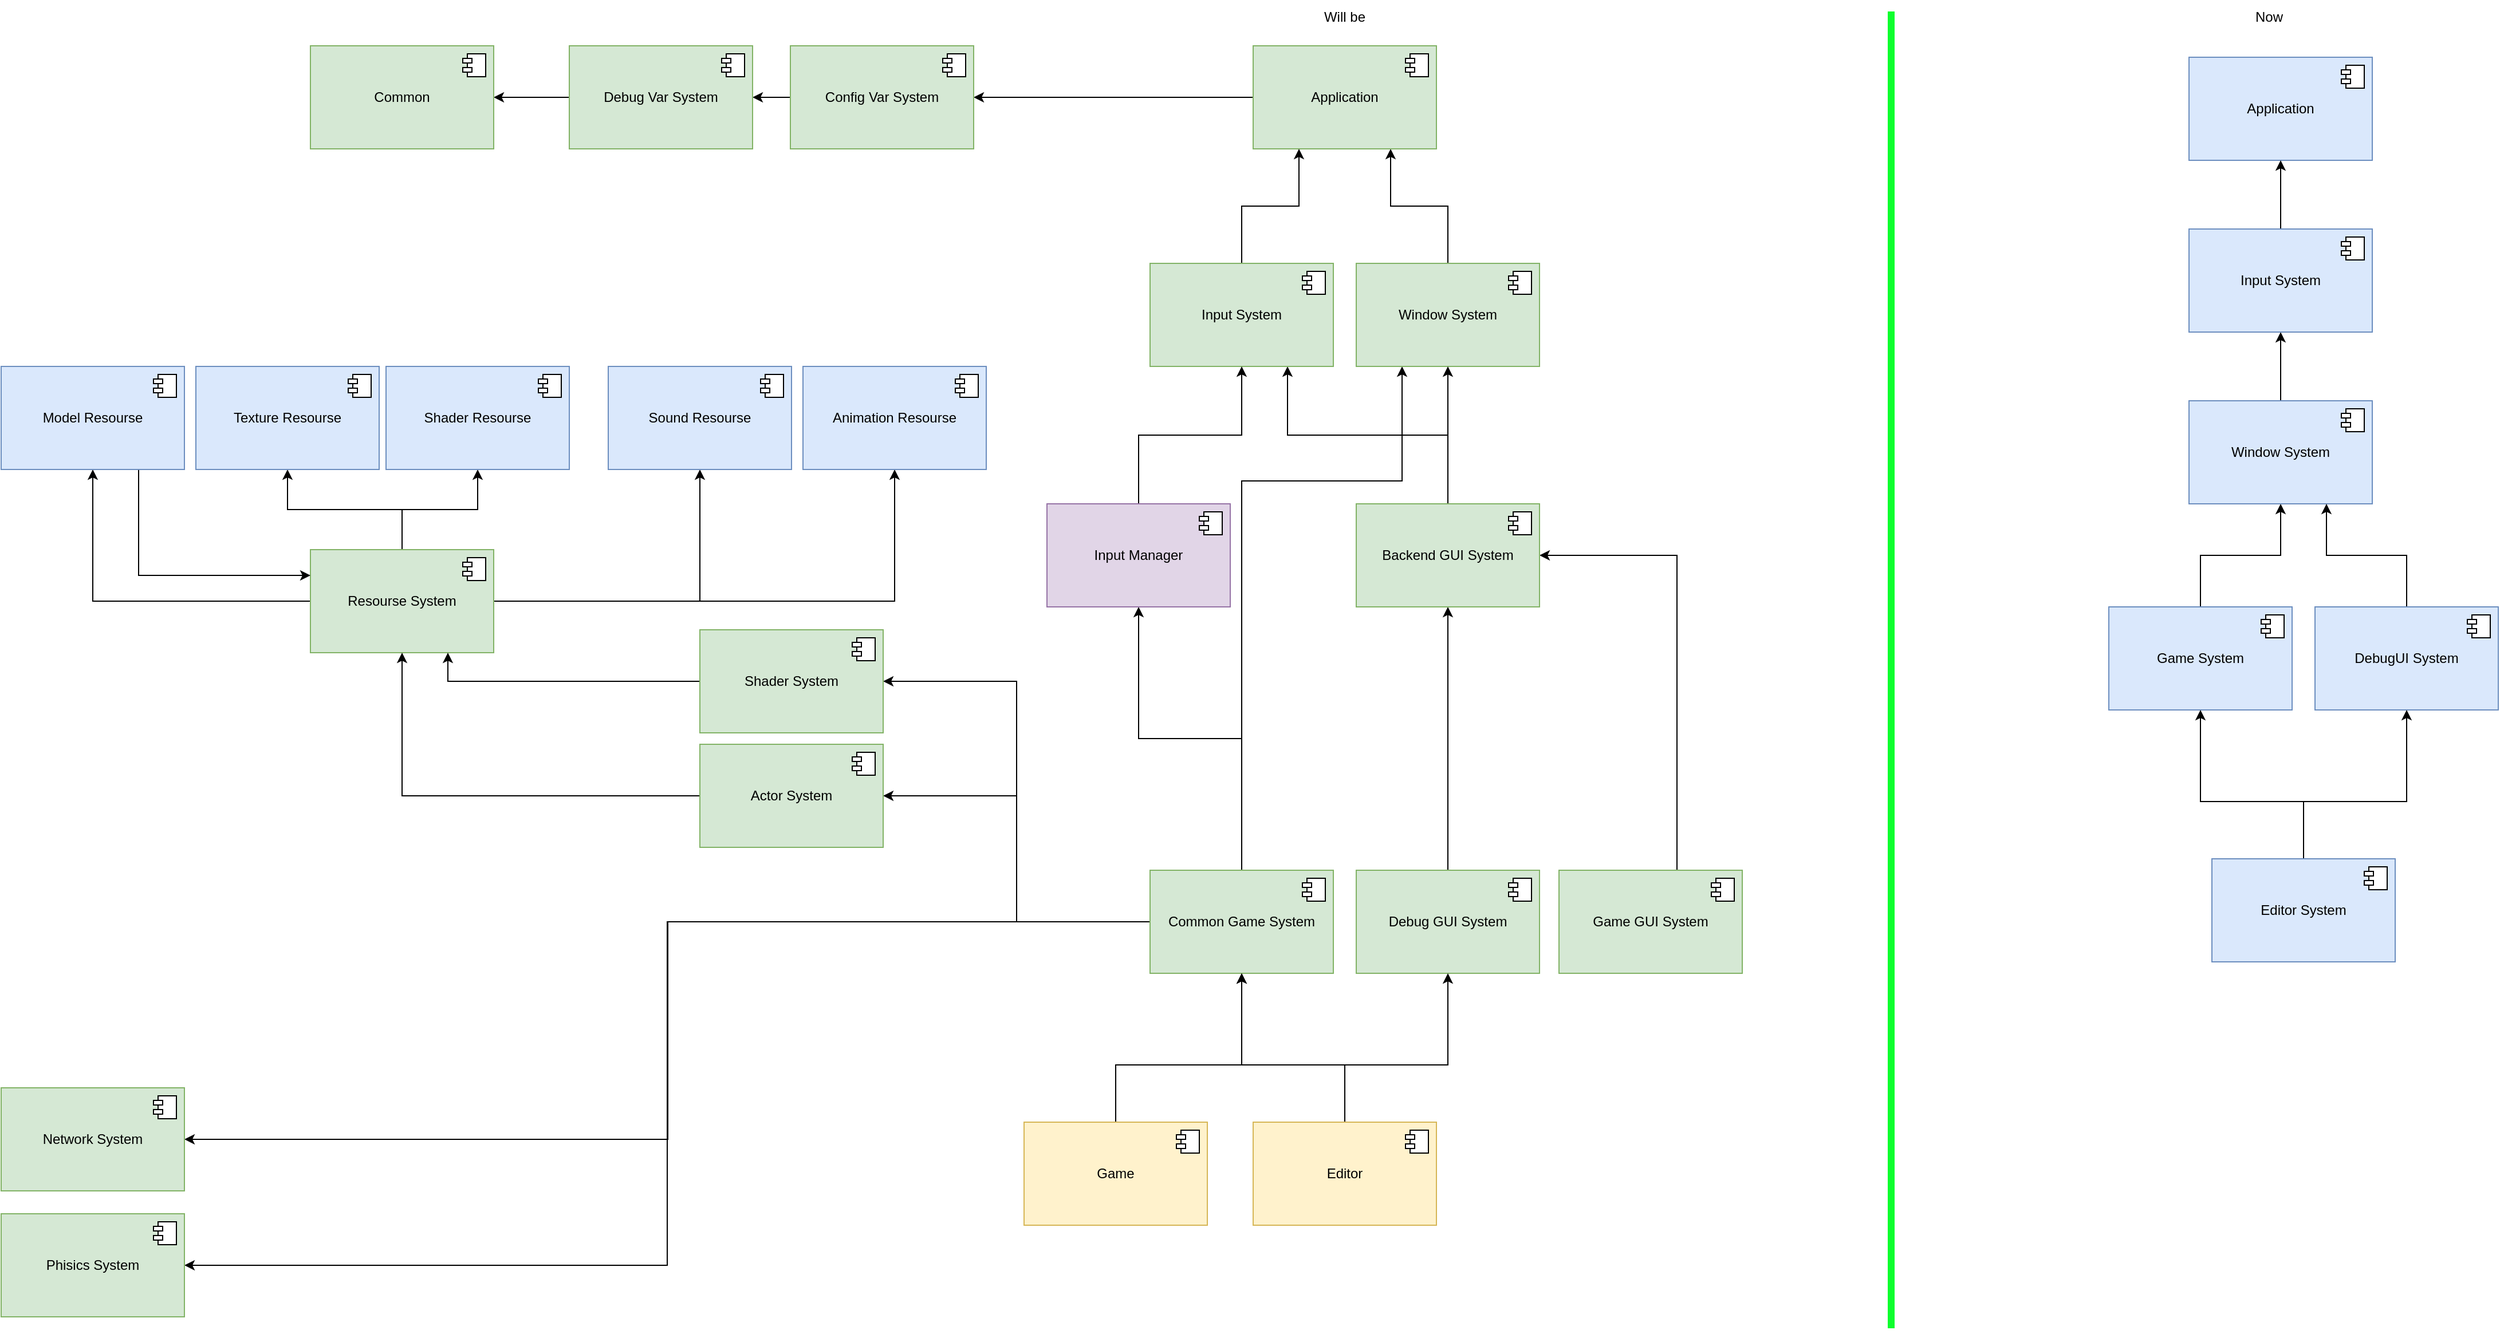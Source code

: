 <mxfile version="23.1.5" type="device" pages="2">
  <diagram id="C5RBs43oDa-KdzZeNtuy" name="Engine&#39;s Components">
    <mxGraphModel dx="3915" dy="836" grid="1" gridSize="10" guides="1" tooltips="1" connect="1" arrows="1" fold="1" page="1" pageScale="1" pageWidth="827" pageHeight="1169" math="0" shadow="0">
      <root>
        <mxCell id="WIyWlLk6GJQsqaUBKTNV-0" />
        <mxCell id="WIyWlLk6GJQsqaUBKTNV-1" parent="WIyWlLk6GJQsqaUBKTNV-0" />
        <mxCell id="n2tDQeMmZcv5Y5ZX0DNq-8" value="" style="edgeStyle=orthogonalEdgeStyle;rounded=0;orthogonalLoop=1;jettySize=auto;html=1;exitX=0.5;exitY=1;exitDx=0;exitDy=0;entryX=0.5;entryY=0;entryDx=0;entryDy=0;" parent="WIyWlLk6GJQsqaUBKTNV-1" source="n2tDQeMmZcv5Y5ZX0DNq-6" target="n2tDQeMmZcv5Y5ZX0DNq-0" edge="1">
          <mxGeometry relative="1" as="geometry">
            <mxPoint x="-200" y="560" as="targetPoint" />
          </mxGeometry>
        </mxCell>
        <mxCell id="n2tDQeMmZcv5Y5ZX0DNq-18" style="edgeStyle=orthogonalEdgeStyle;rounded=0;orthogonalLoop=1;jettySize=auto;html=1;entryX=0.5;entryY=0;entryDx=0;entryDy=0;" parent="WIyWlLk6GJQsqaUBKTNV-1" source="n2tDQeMmZcv5Y5ZX0DNq-0" target="n2tDQeMmZcv5Y5ZX0DNq-12" edge="1">
          <mxGeometry relative="1" as="geometry" />
        </mxCell>
        <object label="Window System" id="n2tDQeMmZcv5Y5ZX0DNq-0">
          <mxCell style="html=1;dropTarget=0;whiteSpace=wrap;fillColor=#dae8fc;strokeColor=#6c8ebf;direction=west;" parent="WIyWlLk6GJQsqaUBKTNV-1" vertex="1">
            <mxGeometry x="-460" y="350" width="160" height="90" as="geometry" />
          </mxCell>
        </object>
        <mxCell id="n2tDQeMmZcv5Y5ZX0DNq-1" value="" style="shape=module;jettyWidth=8;jettyHeight=4;" parent="n2tDQeMmZcv5Y5ZX0DNq-0" vertex="1">
          <mxGeometry x="1" width="20" height="20" relative="1" as="geometry">
            <mxPoint x="-27" y="7" as="offset" />
          </mxGeometry>
        </mxCell>
        <object label="Application" id="n2tDQeMmZcv5Y5ZX0DNq-3">
          <mxCell style="html=1;dropTarget=0;whiteSpace=wrap;fillColor=#dae8fc;strokeColor=#6c8ebf;direction=west;" parent="WIyWlLk6GJQsqaUBKTNV-1" vertex="1">
            <mxGeometry x="-460" y="50" width="160" height="90" as="geometry" />
          </mxCell>
        </object>
        <mxCell id="n2tDQeMmZcv5Y5ZX0DNq-4" value="" style="shape=module;jettyWidth=8;jettyHeight=4;" parent="n2tDQeMmZcv5Y5ZX0DNq-3" vertex="1">
          <mxGeometry x="1" width="20" height="20" relative="1" as="geometry">
            <mxPoint x="-27" y="7" as="offset" />
          </mxGeometry>
        </mxCell>
        <object label="Game System" id="n2tDQeMmZcv5Y5ZX0DNq-6">
          <mxCell style="html=1;dropTarget=0;whiteSpace=wrap;fillColor=#dae8fc;strokeColor=#6c8ebf;direction=west;" parent="WIyWlLk6GJQsqaUBKTNV-1" vertex="1">
            <mxGeometry x="-530" y="530" width="160" height="90" as="geometry" />
          </mxCell>
        </object>
        <mxCell id="n2tDQeMmZcv5Y5ZX0DNq-7" value="" style="shape=module;jettyWidth=8;jettyHeight=4;" parent="n2tDQeMmZcv5Y5ZX0DNq-6" vertex="1">
          <mxGeometry x="1" width="20" height="20" relative="1" as="geometry">
            <mxPoint x="-27" y="7" as="offset" />
          </mxGeometry>
        </mxCell>
        <mxCell id="n2tDQeMmZcv5Y5ZX0DNq-16" style="edgeStyle=orthogonalEdgeStyle;rounded=0;orthogonalLoop=1;jettySize=auto;html=1;entryX=0.25;entryY=0;entryDx=0;entryDy=0;exitX=0.5;exitY=1;exitDx=0;exitDy=0;" parent="WIyWlLk6GJQsqaUBKTNV-1" source="n2tDQeMmZcv5Y5ZX0DNq-9" target="n2tDQeMmZcv5Y5ZX0DNq-0" edge="1">
          <mxGeometry relative="1" as="geometry" />
        </mxCell>
        <object label="DebugUI System" id="n2tDQeMmZcv5Y5ZX0DNq-9">
          <mxCell style="html=1;dropTarget=0;whiteSpace=wrap;fillColor=#dae8fc;strokeColor=#6c8ebf;direction=west;" parent="WIyWlLk6GJQsqaUBKTNV-1" vertex="1">
            <mxGeometry x="-350" y="530" width="160" height="90" as="geometry" />
          </mxCell>
        </object>
        <mxCell id="n2tDQeMmZcv5Y5ZX0DNq-10" value="" style="shape=module;jettyWidth=8;jettyHeight=4;" parent="n2tDQeMmZcv5Y5ZX0DNq-9" vertex="1">
          <mxGeometry x="1" width="20" height="20" relative="1" as="geometry">
            <mxPoint x="-27" y="7" as="offset" />
          </mxGeometry>
        </mxCell>
        <mxCell id="n2tDQeMmZcv5Y5ZX0DNq-17" style="edgeStyle=orthogonalEdgeStyle;rounded=0;orthogonalLoop=1;jettySize=auto;html=1;entryX=0.5;entryY=0;entryDx=0;entryDy=0;" parent="WIyWlLk6GJQsqaUBKTNV-1" source="n2tDQeMmZcv5Y5ZX0DNq-12" target="n2tDQeMmZcv5Y5ZX0DNq-3" edge="1">
          <mxGeometry relative="1" as="geometry" />
        </mxCell>
        <object label="Input System" id="n2tDQeMmZcv5Y5ZX0DNq-12">
          <mxCell style="html=1;dropTarget=0;whiteSpace=wrap;fillColor=#dae8fc;strokeColor=#6c8ebf;direction=west;" parent="WIyWlLk6GJQsqaUBKTNV-1" vertex="1">
            <mxGeometry x="-460" y="200" width="160" height="90" as="geometry" />
          </mxCell>
        </object>
        <mxCell id="n2tDQeMmZcv5Y5ZX0DNq-13" value="" style="shape=module;jettyWidth=8;jettyHeight=4;" parent="n2tDQeMmZcv5Y5ZX0DNq-12" vertex="1">
          <mxGeometry x="1" width="20" height="20" relative="1" as="geometry">
            <mxPoint x="-27" y="7" as="offset" />
          </mxGeometry>
        </mxCell>
        <mxCell id="n2tDQeMmZcv5Y5ZX0DNq-23" style="edgeStyle=orthogonalEdgeStyle;rounded=0;orthogonalLoop=1;jettySize=auto;html=1;entryX=0.5;entryY=0;entryDx=0;entryDy=0;exitX=0.5;exitY=1;exitDx=0;exitDy=0;" parent="WIyWlLk6GJQsqaUBKTNV-1" source="n2tDQeMmZcv5Y5ZX0DNq-19" target="n2tDQeMmZcv5Y5ZX0DNq-9" edge="1">
          <mxGeometry relative="1" as="geometry">
            <Array as="points">
              <mxPoint x="-360" y="700" />
              <mxPoint x="-270" y="700" />
            </Array>
          </mxGeometry>
        </mxCell>
        <mxCell id="n2tDQeMmZcv5Y5ZX0DNq-25" style="edgeStyle=orthogonalEdgeStyle;rounded=0;orthogonalLoop=1;jettySize=auto;html=1;entryX=0.5;entryY=0;entryDx=0;entryDy=0;" parent="WIyWlLk6GJQsqaUBKTNV-1" source="n2tDQeMmZcv5Y5ZX0DNq-19" target="n2tDQeMmZcv5Y5ZX0DNq-6" edge="1">
          <mxGeometry relative="1" as="geometry">
            <Array as="points">
              <mxPoint x="-360" y="700" />
              <mxPoint x="-450" y="700" />
            </Array>
          </mxGeometry>
        </mxCell>
        <object label="Editor System" id="n2tDQeMmZcv5Y5ZX0DNq-19">
          <mxCell style="html=1;dropTarget=0;whiteSpace=wrap;fillColor=#dae8fc;strokeColor=#6c8ebf;direction=west;" parent="WIyWlLk6GJQsqaUBKTNV-1" vertex="1">
            <mxGeometry x="-440" y="750" width="160" height="90" as="geometry" />
          </mxCell>
        </object>
        <mxCell id="n2tDQeMmZcv5Y5ZX0DNq-20" value="" style="shape=module;jettyWidth=8;jettyHeight=4;" parent="n2tDQeMmZcv5Y5ZX0DNq-19" vertex="1">
          <mxGeometry x="1" width="20" height="20" relative="1" as="geometry">
            <mxPoint x="-27" y="7" as="offset" />
          </mxGeometry>
        </mxCell>
        <mxCell id="n2tDQeMmZcv5Y5ZX0DNq-26" value="" style="edgeStyle=orthogonalEdgeStyle;rounded=0;orthogonalLoop=1;jettySize=auto;html=1;exitX=0.5;exitY=1;exitDx=0;exitDy=0;entryX=0.75;entryY=0;entryDx=0;entryDy=0;" parent="WIyWlLk6GJQsqaUBKTNV-1" source="n2tDQeMmZcv5Y5ZX0DNq-32" target="n2tDQeMmZcv5Y5ZX0DNq-28" edge="1">
          <mxGeometry relative="1" as="geometry">
            <mxPoint x="-1017" y="550" as="targetPoint" />
            <Array as="points">
              <mxPoint x="-1287" y="420" />
              <mxPoint x="-1147" y="420" />
            </Array>
          </mxGeometry>
        </mxCell>
        <mxCell id="n2tDQeMmZcv5Y5ZX0DNq-27" style="edgeStyle=orthogonalEdgeStyle;rounded=0;orthogonalLoop=1;jettySize=auto;html=1;entryX=0.25;entryY=0;entryDx=0;entryDy=0;" parent="WIyWlLk6GJQsqaUBKTNV-1" source="n2tDQeMmZcv5Y5ZX0DNq-28" target="n2tDQeMmZcv5Y5ZX0DNq-30" edge="1">
          <mxGeometry relative="1" as="geometry" />
        </mxCell>
        <object label="Window System" id="n2tDQeMmZcv5Y5ZX0DNq-28">
          <mxCell style="html=1;dropTarget=0;whiteSpace=wrap;fillColor=#d5e8d4;strokeColor=#82b366;direction=west;" parent="WIyWlLk6GJQsqaUBKTNV-1" vertex="1">
            <mxGeometry x="-1187" y="230" width="160" height="90" as="geometry" />
          </mxCell>
        </object>
        <mxCell id="n2tDQeMmZcv5Y5ZX0DNq-29" value="" style="shape=module;jettyWidth=8;jettyHeight=4;" parent="n2tDQeMmZcv5Y5ZX0DNq-28" vertex="1">
          <mxGeometry x="1" width="20" height="20" relative="1" as="geometry">
            <mxPoint x="-27" y="7" as="offset" />
          </mxGeometry>
        </mxCell>
        <mxCell id="n2tDQeMmZcv5Y5ZX0DNq-61" value="" style="edgeStyle=orthogonalEdgeStyle;rounded=0;orthogonalLoop=1;jettySize=auto;html=1;" parent="WIyWlLk6GJQsqaUBKTNV-1" source="n2tDQeMmZcv5Y5ZX0DNq-30" target="n2tDQeMmZcv5Y5ZX0DNq-59" edge="1">
          <mxGeometry relative="1" as="geometry" />
        </mxCell>
        <object label="Application" id="n2tDQeMmZcv5Y5ZX0DNq-30">
          <mxCell style="html=1;dropTarget=0;whiteSpace=wrap;fillColor=#d5e8d4;strokeColor=#82b366;direction=west;" parent="WIyWlLk6GJQsqaUBKTNV-1" vertex="1">
            <mxGeometry x="-1277" y="40" width="160" height="90" as="geometry" />
          </mxCell>
        </object>
        <mxCell id="n2tDQeMmZcv5Y5ZX0DNq-31" value="" style="shape=module;jettyWidth=8;jettyHeight=4;" parent="n2tDQeMmZcv5Y5ZX0DNq-30" vertex="1">
          <mxGeometry x="1" width="20" height="20" relative="1" as="geometry">
            <mxPoint x="-27" y="7" as="offset" />
          </mxGeometry>
        </mxCell>
        <mxCell id="n2tDQeMmZcv5Y5ZX0DNq-79" value="" style="edgeStyle=orthogonalEdgeStyle;rounded=0;orthogonalLoop=1;jettySize=auto;html=1;" parent="WIyWlLk6GJQsqaUBKTNV-1" source="n2tDQeMmZcv5Y5ZX0DNq-32" target="n2tDQeMmZcv5Y5ZX0DNq-77" edge="1">
          <mxGeometry relative="1" as="geometry" />
        </mxCell>
        <mxCell id="qY9GL0H-FPoxw-3-Z1kG-6" style="edgeStyle=orthogonalEdgeStyle;rounded=0;orthogonalLoop=1;jettySize=auto;html=1;entryX=0;entryY=0.5;entryDx=0;entryDy=0;" parent="WIyWlLk6GJQsqaUBKTNV-1" source="n2tDQeMmZcv5Y5ZX0DNq-32" target="qY9GL0H-FPoxw-3-Z1kG-3" edge="1">
          <mxGeometry relative="1" as="geometry" />
        </mxCell>
        <mxCell id="qY9GL0H-FPoxw-3-Z1kG-7" style="edgeStyle=orthogonalEdgeStyle;rounded=0;orthogonalLoop=1;jettySize=auto;html=1;entryX=0;entryY=0.5;entryDx=0;entryDy=0;" parent="WIyWlLk6GJQsqaUBKTNV-1" source="n2tDQeMmZcv5Y5ZX0DNq-32" target="qY9GL0H-FPoxw-3-Z1kG-0" edge="1">
          <mxGeometry relative="1" as="geometry">
            <Array as="points">
              <mxPoint x="-1788" y="805" />
              <mxPoint x="-1788" y="995" />
            </Array>
          </mxGeometry>
        </mxCell>
        <mxCell id="NBl-2C0k5fe7iJ5aYQFb-8" value="" style="edgeStyle=orthogonalEdgeStyle;rounded=0;orthogonalLoop=1;jettySize=auto;html=1;entryX=0;entryY=0.5;entryDx=0;entryDy=0;" parent="WIyWlLk6GJQsqaUBKTNV-1" source="n2tDQeMmZcv5Y5ZX0DNq-32" target="NBl-2C0k5fe7iJ5aYQFb-6" edge="1">
          <mxGeometry relative="1" as="geometry" />
        </mxCell>
        <mxCell id="s84-bYucqCqbzTvT57px-3" style="edgeStyle=orthogonalEdgeStyle;rounded=0;orthogonalLoop=1;jettySize=auto;html=1;entryX=0;entryY=0.5;entryDx=0;entryDy=0;" parent="WIyWlLk6GJQsqaUBKTNV-1" source="n2tDQeMmZcv5Y5ZX0DNq-32" target="s84-bYucqCqbzTvT57px-0" edge="1">
          <mxGeometry relative="1" as="geometry" />
        </mxCell>
        <object label="Common Game System" id="n2tDQeMmZcv5Y5ZX0DNq-32">
          <mxCell style="html=1;dropTarget=0;whiteSpace=wrap;fillColor=#d5e8d4;strokeColor=#82b366;direction=west;" parent="WIyWlLk6GJQsqaUBKTNV-1" vertex="1">
            <mxGeometry x="-1367" y="760" width="160" height="90" as="geometry" />
          </mxCell>
        </object>
        <mxCell id="n2tDQeMmZcv5Y5ZX0DNq-33" value="" style="shape=module;jettyWidth=8;jettyHeight=4;" parent="n2tDQeMmZcv5Y5ZX0DNq-32" vertex="1">
          <mxGeometry x="1" width="20" height="20" relative="1" as="geometry">
            <mxPoint x="-27" y="7" as="offset" />
          </mxGeometry>
        </mxCell>
        <mxCell id="n2tDQeMmZcv5Y5ZX0DNq-34" style="edgeStyle=orthogonalEdgeStyle;rounded=0;orthogonalLoop=1;jettySize=auto;html=1;entryX=0.5;entryY=0;entryDx=0;entryDy=0;exitX=0.5;exitY=1;exitDx=0;exitDy=0;" parent="WIyWlLk6GJQsqaUBKTNV-1" source="n2tDQeMmZcv5Y5ZX0DNq-74" target="n2tDQeMmZcv5Y5ZX0DNq-28" edge="1">
          <mxGeometry relative="1" as="geometry" />
        </mxCell>
        <mxCell id="n2tDQeMmZcv5Y5ZX0DNq-66" style="edgeStyle=orthogonalEdgeStyle;rounded=0;orthogonalLoop=1;jettySize=auto;html=1;entryX=0.25;entryY=0;entryDx=0;entryDy=0;exitX=0.5;exitY=1;exitDx=0;exitDy=0;" parent="WIyWlLk6GJQsqaUBKTNV-1" source="n2tDQeMmZcv5Y5ZX0DNq-74" target="n2tDQeMmZcv5Y5ZX0DNq-38" edge="1">
          <mxGeometry relative="1" as="geometry" />
        </mxCell>
        <mxCell id="n2tDQeMmZcv5Y5ZX0DNq-76" value="" style="edgeStyle=orthogonalEdgeStyle;rounded=0;orthogonalLoop=1;jettySize=auto;html=1;" parent="WIyWlLk6GJQsqaUBKTNV-1" source="n2tDQeMmZcv5Y5ZX0DNq-35" target="n2tDQeMmZcv5Y5ZX0DNq-74" edge="1">
          <mxGeometry relative="1" as="geometry" />
        </mxCell>
        <object label="Debug GUI System" id="n2tDQeMmZcv5Y5ZX0DNq-35">
          <mxCell style="html=1;dropTarget=0;whiteSpace=wrap;fillColor=#d5e8d4;strokeColor=#82b366;direction=west;" parent="WIyWlLk6GJQsqaUBKTNV-1" vertex="1">
            <mxGeometry x="-1187" y="760" width="160" height="90" as="geometry" />
          </mxCell>
        </object>
        <mxCell id="n2tDQeMmZcv5Y5ZX0DNq-36" value="" style="shape=module;jettyWidth=8;jettyHeight=4;" parent="n2tDQeMmZcv5Y5ZX0DNq-35" vertex="1">
          <mxGeometry x="1" width="20" height="20" relative="1" as="geometry">
            <mxPoint x="-27" y="7" as="offset" />
          </mxGeometry>
        </mxCell>
        <mxCell id="n2tDQeMmZcv5Y5ZX0DNq-37" style="edgeStyle=orthogonalEdgeStyle;rounded=0;orthogonalLoop=1;jettySize=auto;html=1;entryX=0.75;entryY=0;entryDx=0;entryDy=0;exitX=0.5;exitY=1;exitDx=0;exitDy=0;" parent="WIyWlLk6GJQsqaUBKTNV-1" source="n2tDQeMmZcv5Y5ZX0DNq-38" target="n2tDQeMmZcv5Y5ZX0DNq-30" edge="1">
          <mxGeometry relative="1" as="geometry" />
        </mxCell>
        <object label="Input System" id="n2tDQeMmZcv5Y5ZX0DNq-38">
          <mxCell style="html=1;dropTarget=0;whiteSpace=wrap;fillColor=#d5e8d4;strokeColor=#82b366;direction=west;" parent="WIyWlLk6GJQsqaUBKTNV-1" vertex="1">
            <mxGeometry x="-1367" y="230" width="160" height="90" as="geometry" />
          </mxCell>
        </object>
        <mxCell id="n2tDQeMmZcv5Y5ZX0DNq-39" value="" style="shape=module;jettyWidth=8;jettyHeight=4;" parent="n2tDQeMmZcv5Y5ZX0DNq-38" vertex="1">
          <mxGeometry x="1" width="20" height="20" relative="1" as="geometry">
            <mxPoint x="-27" y="7" as="offset" />
          </mxGeometry>
        </mxCell>
        <mxCell id="n2tDQeMmZcv5Y5ZX0DNq-40" style="edgeStyle=orthogonalEdgeStyle;rounded=0;orthogonalLoop=1;jettySize=auto;html=1;entryX=0.5;entryY=0;entryDx=0;entryDy=0;exitX=0.5;exitY=1;exitDx=0;exitDy=0;" parent="WIyWlLk6GJQsqaUBKTNV-1" source="n2tDQeMmZcv5Y5ZX0DNq-42" target="n2tDQeMmZcv5Y5ZX0DNq-35" edge="1">
          <mxGeometry relative="1" as="geometry">
            <Array as="points">
              <mxPoint x="-1197" y="930" />
              <mxPoint x="-1107" y="930" />
            </Array>
          </mxGeometry>
        </mxCell>
        <mxCell id="n2tDQeMmZcv5Y5ZX0DNq-41" style="edgeStyle=orthogonalEdgeStyle;rounded=0;orthogonalLoop=1;jettySize=auto;html=1;entryX=0.5;entryY=0;entryDx=0;entryDy=0;" parent="WIyWlLk6GJQsqaUBKTNV-1" source="n2tDQeMmZcv5Y5ZX0DNq-42" target="n2tDQeMmZcv5Y5ZX0DNq-32" edge="1">
          <mxGeometry relative="1" as="geometry">
            <Array as="points">
              <mxPoint x="-1197" y="930" />
              <mxPoint x="-1287" y="930" />
            </Array>
          </mxGeometry>
        </mxCell>
        <object label="Editor" id="n2tDQeMmZcv5Y5ZX0DNq-42">
          <mxCell style="html=1;dropTarget=0;whiteSpace=wrap;fillColor=#fff2cc;strokeColor=#d6b656;direction=west;" parent="WIyWlLk6GJQsqaUBKTNV-1" vertex="1">
            <mxGeometry x="-1277" y="980" width="160" height="90" as="geometry" />
          </mxCell>
        </object>
        <mxCell id="n2tDQeMmZcv5Y5ZX0DNq-43" value="" style="shape=module;jettyWidth=8;jettyHeight=4;" parent="n2tDQeMmZcv5Y5ZX0DNq-42" vertex="1">
          <mxGeometry x="1" width="20" height="20" relative="1" as="geometry">
            <mxPoint x="-27" y="7" as="offset" />
          </mxGeometry>
        </mxCell>
        <mxCell id="n2tDQeMmZcv5Y5ZX0DNq-44" value="Now" style="text;html=1;strokeColor=none;fillColor=none;align=center;verticalAlign=middle;whiteSpace=wrap;rounded=0;" parent="WIyWlLk6GJQsqaUBKTNV-1" vertex="1">
          <mxGeometry x="-420" width="60" height="30" as="geometry" />
        </mxCell>
        <mxCell id="n2tDQeMmZcv5Y5ZX0DNq-45" value="Will be" style="text;html=1;strokeColor=none;fillColor=none;align=center;verticalAlign=middle;whiteSpace=wrap;rounded=0;" parent="WIyWlLk6GJQsqaUBKTNV-1" vertex="1">
          <mxGeometry x="-1227" width="60" height="30" as="geometry" />
        </mxCell>
        <mxCell id="n2tDQeMmZcv5Y5ZX0DNq-51" value="" style="edgeStyle=orthogonalEdgeStyle;rounded=0;orthogonalLoop=1;jettySize=auto;html=1;" parent="WIyWlLk6GJQsqaUBKTNV-1" source="n2tDQeMmZcv5Y5ZX0DNq-46" target="n2tDQeMmZcv5Y5ZX0DNq-49" edge="1">
          <mxGeometry relative="1" as="geometry" />
        </mxCell>
        <mxCell id="n2tDQeMmZcv5Y5ZX0DNq-54" value="" style="edgeStyle=orthogonalEdgeStyle;rounded=0;orthogonalLoop=1;jettySize=auto;html=1;" parent="WIyWlLk6GJQsqaUBKTNV-1" source="n2tDQeMmZcv5Y5ZX0DNq-46" target="n2tDQeMmZcv5Y5ZX0DNq-52" edge="1">
          <mxGeometry relative="1" as="geometry" />
        </mxCell>
        <mxCell id="n2tDQeMmZcv5Y5ZX0DNq-58" value="" style="edgeStyle=orthogonalEdgeStyle;rounded=0;orthogonalLoop=1;jettySize=auto;html=1;" parent="WIyWlLk6GJQsqaUBKTNV-1" source="n2tDQeMmZcv5Y5ZX0DNq-46" target="n2tDQeMmZcv5Y5ZX0DNq-56" edge="1">
          <mxGeometry relative="1" as="geometry" />
        </mxCell>
        <mxCell id="NBl-2C0k5fe7iJ5aYQFb-0" style="edgeStyle=orthogonalEdgeStyle;rounded=0;orthogonalLoop=1;jettySize=auto;html=1;" parent="WIyWlLk6GJQsqaUBKTNV-1" source="n2tDQeMmZcv5Y5ZX0DNq-46" target="NBl-2C0k5fe7iJ5aYQFb-1" edge="1">
          <mxGeometry relative="1" as="geometry">
            <mxPoint x="-1770" y="610" as="targetPoint" />
          </mxGeometry>
        </mxCell>
        <mxCell id="NBl-2C0k5fe7iJ5aYQFb-5" value="" style="edgeStyle=orthogonalEdgeStyle;rounded=0;orthogonalLoop=1;jettySize=auto;html=1;" parent="WIyWlLk6GJQsqaUBKTNV-1" source="n2tDQeMmZcv5Y5ZX0DNq-46" target="NBl-2C0k5fe7iJ5aYQFb-3" edge="1">
          <mxGeometry relative="1" as="geometry">
            <mxPoint x="-1671" y="565" as="sourcePoint" />
          </mxGeometry>
        </mxCell>
        <object label="Resourse System" id="n2tDQeMmZcv5Y5ZX0DNq-46">
          <mxCell style="html=1;dropTarget=0;whiteSpace=wrap;fillColor=#d5e8d4;strokeColor=#82b366;direction=west;" parent="WIyWlLk6GJQsqaUBKTNV-1" vertex="1">
            <mxGeometry x="-2100" y="480" width="160" height="90" as="geometry" />
          </mxCell>
        </object>
        <mxCell id="n2tDQeMmZcv5Y5ZX0DNq-47" value="" style="shape=module;jettyWidth=8;jettyHeight=4;" parent="n2tDQeMmZcv5Y5ZX0DNq-46" vertex="1">
          <mxGeometry x="1" width="20" height="20" relative="1" as="geometry">
            <mxPoint x="-27" y="7" as="offset" />
          </mxGeometry>
        </mxCell>
        <object label="Shader Resourse" id="n2tDQeMmZcv5Y5ZX0DNq-49">
          <mxCell style="html=1;dropTarget=0;whiteSpace=wrap;fillColor=#dae8fc;strokeColor=#6c8ebf;direction=west;" parent="WIyWlLk6GJQsqaUBKTNV-1" vertex="1">
            <mxGeometry x="-2034" y="320" width="160" height="90" as="geometry" />
          </mxCell>
        </object>
        <mxCell id="n2tDQeMmZcv5Y5ZX0DNq-50" value="" style="shape=module;jettyWidth=8;jettyHeight=4;" parent="n2tDQeMmZcv5Y5ZX0DNq-49" vertex="1">
          <mxGeometry x="1" width="20" height="20" relative="1" as="geometry">
            <mxPoint x="-27" y="7" as="offset" />
          </mxGeometry>
        </mxCell>
        <object label="Sound Resourse" id="n2tDQeMmZcv5Y5ZX0DNq-52">
          <mxCell style="html=1;dropTarget=0;whiteSpace=wrap;fillColor=#dae8fc;strokeColor=#6c8ebf;direction=west;" parent="WIyWlLk6GJQsqaUBKTNV-1" vertex="1">
            <mxGeometry x="-1840" y="320" width="160" height="90" as="geometry" />
          </mxCell>
        </object>
        <mxCell id="n2tDQeMmZcv5Y5ZX0DNq-53" value="" style="shape=module;jettyWidth=8;jettyHeight=4;" parent="n2tDQeMmZcv5Y5ZX0DNq-52" vertex="1">
          <mxGeometry x="1" width="20" height="20" relative="1" as="geometry">
            <mxPoint x="-27" y="7" as="offset" />
          </mxGeometry>
        </mxCell>
        <object label="Animation Resourse" id="n2tDQeMmZcv5Y5ZX0DNq-56">
          <mxCell style="html=1;dropTarget=0;whiteSpace=wrap;fillColor=#dae8fc;strokeColor=#6c8ebf;direction=west;" parent="WIyWlLk6GJQsqaUBKTNV-1" vertex="1">
            <mxGeometry x="-1670" y="320" width="160" height="90" as="geometry" />
          </mxCell>
        </object>
        <mxCell id="n2tDQeMmZcv5Y5ZX0DNq-57" value="" style="shape=module;jettyWidth=8;jettyHeight=4;" parent="n2tDQeMmZcv5Y5ZX0DNq-56" vertex="1">
          <mxGeometry x="1" width="20" height="20" relative="1" as="geometry">
            <mxPoint x="-27" y="7" as="offset" />
          </mxGeometry>
        </mxCell>
        <mxCell id="n2tDQeMmZcv5Y5ZX0DNq-64" value="" style="edgeStyle=orthogonalEdgeStyle;rounded=0;orthogonalLoop=1;jettySize=auto;html=1;" parent="WIyWlLk6GJQsqaUBKTNV-1" source="n2tDQeMmZcv5Y5ZX0DNq-59" target="n2tDQeMmZcv5Y5ZX0DNq-62" edge="1">
          <mxGeometry relative="1" as="geometry" />
        </mxCell>
        <mxCell id="n2tDQeMmZcv5Y5ZX0DNq-88" style="edgeStyle=orthogonalEdgeStyle;rounded=0;orthogonalLoop=1;jettySize=auto;html=1;entryX=0;entryY=0.5;entryDx=0;entryDy=0;exitX=1;exitY=0.5;exitDx=0;exitDy=0;" parent="WIyWlLk6GJQsqaUBKTNV-1" source="n2tDQeMmZcv5Y5ZX0DNq-62" target="n2tDQeMmZcv5Y5ZX0DNq-85" edge="1">
          <mxGeometry relative="1" as="geometry" />
        </mxCell>
        <object label="Config Var System" id="n2tDQeMmZcv5Y5ZX0DNq-59">
          <mxCell style="html=1;dropTarget=0;whiteSpace=wrap;fillColor=#d5e8d4;strokeColor=#82b366;direction=west;" parent="WIyWlLk6GJQsqaUBKTNV-1" vertex="1">
            <mxGeometry x="-1681" y="40" width="160" height="90" as="geometry" />
          </mxCell>
        </object>
        <mxCell id="n2tDQeMmZcv5Y5ZX0DNq-60" value="" style="shape=module;jettyWidth=8;jettyHeight=4;" parent="n2tDQeMmZcv5Y5ZX0DNq-59" vertex="1">
          <mxGeometry x="1" width="20" height="20" relative="1" as="geometry">
            <mxPoint x="-27" y="7" as="offset" />
          </mxGeometry>
        </mxCell>
        <object label="Debug Var System" id="n2tDQeMmZcv5Y5ZX0DNq-62">
          <mxCell style="html=1;dropTarget=0;whiteSpace=wrap;fillColor=#d5e8d4;strokeColor=#82b366;direction=west;" parent="WIyWlLk6GJQsqaUBKTNV-1" vertex="1">
            <mxGeometry x="-1874" y="40" width="160" height="90" as="geometry" />
          </mxCell>
        </object>
        <mxCell id="n2tDQeMmZcv5Y5ZX0DNq-63" value="" style="shape=module;jettyWidth=8;jettyHeight=4;" parent="n2tDQeMmZcv5Y5ZX0DNq-62" vertex="1">
          <mxGeometry x="1" width="20" height="20" relative="1" as="geometry">
            <mxPoint x="-27" y="7" as="offset" />
          </mxGeometry>
        </mxCell>
        <mxCell id="n2tDQeMmZcv5Y5ZX0DNq-70" style="edgeStyle=orthogonalEdgeStyle;rounded=0;orthogonalLoop=1;jettySize=auto;html=1;exitX=0.5;exitY=1;exitDx=0;exitDy=0;entryX=0;entryY=0.5;entryDx=0;entryDy=0;" parent="WIyWlLk6GJQsqaUBKTNV-1" source="n2tDQeMmZcv5Y5ZX0DNq-67" target="n2tDQeMmZcv5Y5ZX0DNq-74" edge="1">
          <mxGeometry relative="1" as="geometry">
            <mxPoint x="-990" y="480" as="targetPoint" />
            <Array as="points">
              <mxPoint x="-907" y="485" />
            </Array>
          </mxGeometry>
        </mxCell>
        <object label="Game GUI System" id="n2tDQeMmZcv5Y5ZX0DNq-67">
          <mxCell style="html=1;dropTarget=0;whiteSpace=wrap;fillColor=#d5e8d4;strokeColor=#82b366;direction=west;" parent="WIyWlLk6GJQsqaUBKTNV-1" vertex="1">
            <mxGeometry x="-1010" y="760" width="160" height="90" as="geometry" />
          </mxCell>
        </object>
        <mxCell id="n2tDQeMmZcv5Y5ZX0DNq-68" value="" style="shape=module;jettyWidth=8;jettyHeight=4;" parent="n2tDQeMmZcv5Y5ZX0DNq-67" vertex="1">
          <mxGeometry x="1" width="20" height="20" relative="1" as="geometry">
            <mxPoint x="-27" y="7" as="offset" />
          </mxGeometry>
        </mxCell>
        <object label="Backend GUI System" id="n2tDQeMmZcv5Y5ZX0DNq-74">
          <mxCell style="html=1;dropTarget=0;whiteSpace=wrap;fillColor=#d5e8d4;strokeColor=#82b366;direction=west;" parent="WIyWlLk6GJQsqaUBKTNV-1" vertex="1">
            <mxGeometry x="-1187" y="440" width="160" height="90" as="geometry" />
          </mxCell>
        </object>
        <mxCell id="n2tDQeMmZcv5Y5ZX0DNq-75" value="" style="shape=module;jettyWidth=8;jettyHeight=4;" parent="n2tDQeMmZcv5Y5ZX0DNq-74" vertex="1">
          <mxGeometry x="1" width="20" height="20" relative="1" as="geometry">
            <mxPoint x="-27" y="7" as="offset" />
          </mxGeometry>
        </mxCell>
        <mxCell id="n2tDQeMmZcv5Y5ZX0DNq-80" style="edgeStyle=orthogonalEdgeStyle;rounded=0;orthogonalLoop=1;jettySize=auto;html=1;entryX=0.5;entryY=0;entryDx=0;entryDy=0;" parent="WIyWlLk6GJQsqaUBKTNV-1" source="n2tDQeMmZcv5Y5ZX0DNq-77" target="n2tDQeMmZcv5Y5ZX0DNq-38" edge="1">
          <mxGeometry relative="1" as="geometry" />
        </mxCell>
        <object label="Input Manager" id="n2tDQeMmZcv5Y5ZX0DNq-77">
          <mxCell style="html=1;dropTarget=0;whiteSpace=wrap;fillColor=#e1d5e7;strokeColor=#9673a6;direction=west;" parent="WIyWlLk6GJQsqaUBKTNV-1" vertex="1">
            <mxGeometry x="-1457" y="440" width="160" height="90" as="geometry" />
          </mxCell>
        </object>
        <mxCell id="n2tDQeMmZcv5Y5ZX0DNq-78" value="" style="shape=module;jettyWidth=8;jettyHeight=4;" parent="n2tDQeMmZcv5Y5ZX0DNq-77" vertex="1">
          <mxGeometry x="1" width="20" height="20" relative="1" as="geometry">
            <mxPoint x="-27" y="7" as="offset" />
          </mxGeometry>
        </mxCell>
        <mxCell id="n2tDQeMmZcv5Y5ZX0DNq-84" style="edgeStyle=orthogonalEdgeStyle;rounded=0;orthogonalLoop=1;jettySize=auto;html=1;entryX=0.5;entryY=0;entryDx=0;entryDy=0;" parent="WIyWlLk6GJQsqaUBKTNV-1" source="n2tDQeMmZcv5Y5ZX0DNq-81" target="n2tDQeMmZcv5Y5ZX0DNq-32" edge="1">
          <mxGeometry relative="1" as="geometry">
            <Array as="points">
              <mxPoint x="-1397" y="930" />
              <mxPoint x="-1287" y="930" />
            </Array>
          </mxGeometry>
        </mxCell>
        <object label="Game" id="n2tDQeMmZcv5Y5ZX0DNq-81">
          <mxCell style="html=1;dropTarget=0;whiteSpace=wrap;fillColor=#fff2cc;strokeColor=#d6b656;direction=west;" parent="WIyWlLk6GJQsqaUBKTNV-1" vertex="1">
            <mxGeometry x="-1477" y="980" width="160" height="90" as="geometry" />
          </mxCell>
        </object>
        <mxCell id="n2tDQeMmZcv5Y5ZX0DNq-82" value="" style="shape=module;jettyWidth=8;jettyHeight=4;" parent="n2tDQeMmZcv5Y5ZX0DNq-81" vertex="1">
          <mxGeometry x="1" width="20" height="20" relative="1" as="geometry">
            <mxPoint x="-27" y="7" as="offset" />
          </mxGeometry>
        </mxCell>
        <object label="Common" id="n2tDQeMmZcv5Y5ZX0DNq-85">
          <mxCell style="html=1;dropTarget=0;whiteSpace=wrap;fillColor=#d5e8d4;strokeColor=#82b366;direction=west;" parent="WIyWlLk6GJQsqaUBKTNV-1" vertex="1">
            <mxGeometry x="-2100" y="40" width="160" height="90" as="geometry" />
          </mxCell>
        </object>
        <mxCell id="n2tDQeMmZcv5Y5ZX0DNq-86" value="" style="shape=module;jettyWidth=8;jettyHeight=4;" parent="n2tDQeMmZcv5Y5ZX0DNq-85" vertex="1">
          <mxGeometry x="1" width="20" height="20" relative="1" as="geometry">
            <mxPoint x="-27" y="7" as="offset" />
          </mxGeometry>
        </mxCell>
        <mxCell id="n2tDQeMmZcv5Y5ZX0DNq-89" value="" style="endArrow=none;html=1;rounded=0;strokeWidth=6;strokeColor=#0DFF2D;" parent="WIyWlLk6GJQsqaUBKTNV-1" edge="1">
          <mxGeometry width="50" height="50" relative="1" as="geometry">
            <mxPoint x="-720" y="1160" as="sourcePoint" />
            <mxPoint x="-720" y="10" as="targetPoint" />
          </mxGeometry>
        </mxCell>
        <object label="Network System" id="qY9GL0H-FPoxw-3-Z1kG-0">
          <mxCell style="html=1;dropTarget=0;whiteSpace=wrap;fillColor=#d5e8d4;strokeColor=#82b366;direction=west;" parent="WIyWlLk6GJQsqaUBKTNV-1" vertex="1">
            <mxGeometry x="-2370" y="950" width="160" height="90" as="geometry" />
          </mxCell>
        </object>
        <mxCell id="qY9GL0H-FPoxw-3-Z1kG-1" value="" style="shape=module;jettyWidth=8;jettyHeight=4;" parent="qY9GL0H-FPoxw-3-Z1kG-0" vertex="1">
          <mxGeometry x="1" width="20" height="20" relative="1" as="geometry">
            <mxPoint x="-27" y="7" as="offset" />
          </mxGeometry>
        </mxCell>
        <object label="Phisics System" id="qY9GL0H-FPoxw-3-Z1kG-3">
          <mxCell style="html=1;dropTarget=0;whiteSpace=wrap;fillColor=#d5e8d4;strokeColor=#82b366;direction=west;" parent="WIyWlLk6GJQsqaUBKTNV-1" vertex="1">
            <mxGeometry x="-2370" y="1060" width="160" height="90" as="geometry" />
          </mxCell>
        </object>
        <mxCell id="qY9GL0H-FPoxw-3-Z1kG-4" value="" style="shape=module;jettyWidth=8;jettyHeight=4;" parent="qY9GL0H-FPoxw-3-Z1kG-3" vertex="1">
          <mxGeometry x="1" width="20" height="20" relative="1" as="geometry">
            <mxPoint x="-27" y="7" as="offset" />
          </mxGeometry>
        </mxCell>
        <object label="Texture Resourse" id="NBl-2C0k5fe7iJ5aYQFb-1">
          <mxCell style="html=1;dropTarget=0;whiteSpace=wrap;fillColor=#dae8fc;strokeColor=#6c8ebf;direction=west;" parent="WIyWlLk6GJQsqaUBKTNV-1" vertex="1">
            <mxGeometry x="-2200" y="320" width="160" height="90" as="geometry" />
          </mxCell>
        </object>
        <mxCell id="NBl-2C0k5fe7iJ5aYQFb-2" value="" style="shape=module;jettyWidth=8;jettyHeight=4;" parent="NBl-2C0k5fe7iJ5aYQFb-1" vertex="1">
          <mxGeometry x="1" width="20" height="20" relative="1" as="geometry">
            <mxPoint x="-27" y="7" as="offset" />
          </mxGeometry>
        </mxCell>
        <mxCell id="NBl-2C0k5fe7iJ5aYQFb-9" style="edgeStyle=orthogonalEdgeStyle;rounded=0;orthogonalLoop=1;jettySize=auto;html=1;exitX=0.25;exitY=0;exitDx=0;exitDy=0;entryX=1;entryY=0.75;entryDx=0;entryDy=0;" parent="WIyWlLk6GJQsqaUBKTNV-1" source="NBl-2C0k5fe7iJ5aYQFb-3" target="n2tDQeMmZcv5Y5ZX0DNq-46" edge="1">
          <mxGeometry relative="1" as="geometry" />
        </mxCell>
        <object label="Model Resourse" id="NBl-2C0k5fe7iJ5aYQFb-3">
          <mxCell style="html=1;dropTarget=0;whiteSpace=wrap;fillColor=#dae8fc;strokeColor=#6c8ebf;direction=west;" parent="WIyWlLk6GJQsqaUBKTNV-1" vertex="1">
            <mxGeometry x="-2370" y="320" width="160" height="90" as="geometry" />
          </mxCell>
        </object>
        <mxCell id="NBl-2C0k5fe7iJ5aYQFb-4" value="" style="shape=module;jettyWidth=8;jettyHeight=4;" parent="NBl-2C0k5fe7iJ5aYQFb-3" vertex="1">
          <mxGeometry x="1" width="20" height="20" relative="1" as="geometry">
            <mxPoint x="-27" y="7" as="offset" />
          </mxGeometry>
        </mxCell>
        <mxCell id="NBl-2C0k5fe7iJ5aYQFb-10" style="edgeStyle=orthogonalEdgeStyle;rounded=0;orthogonalLoop=1;jettySize=auto;html=1;" parent="WIyWlLk6GJQsqaUBKTNV-1" source="NBl-2C0k5fe7iJ5aYQFb-6" target="n2tDQeMmZcv5Y5ZX0DNq-46" edge="1">
          <mxGeometry relative="1" as="geometry" />
        </mxCell>
        <object label="Actor System" id="NBl-2C0k5fe7iJ5aYQFb-6">
          <mxCell style="html=1;dropTarget=0;whiteSpace=wrap;fillColor=#d5e8d4;strokeColor=#82b366;direction=west;" parent="WIyWlLk6GJQsqaUBKTNV-1" vertex="1">
            <mxGeometry x="-1760" y="650" width="160" height="90" as="geometry" />
          </mxCell>
        </object>
        <mxCell id="NBl-2C0k5fe7iJ5aYQFb-7" value="" style="shape=module;jettyWidth=8;jettyHeight=4;" parent="NBl-2C0k5fe7iJ5aYQFb-6" vertex="1">
          <mxGeometry x="1" width="20" height="20" relative="1" as="geometry">
            <mxPoint x="-27" y="7" as="offset" />
          </mxGeometry>
        </mxCell>
        <mxCell id="s84-bYucqCqbzTvT57px-2" style="edgeStyle=orthogonalEdgeStyle;rounded=0;orthogonalLoop=1;jettySize=auto;html=1;entryX=0.25;entryY=0;entryDx=0;entryDy=0;" parent="WIyWlLk6GJQsqaUBKTNV-1" source="s84-bYucqCqbzTvT57px-0" target="n2tDQeMmZcv5Y5ZX0DNq-46" edge="1">
          <mxGeometry relative="1" as="geometry" />
        </mxCell>
        <object label="Shader System" id="s84-bYucqCqbzTvT57px-0">
          <mxCell style="html=1;dropTarget=0;whiteSpace=wrap;fillColor=#d5e8d4;strokeColor=#82b366;direction=west;" parent="WIyWlLk6GJQsqaUBKTNV-1" vertex="1">
            <mxGeometry x="-1760" y="550" width="160" height="90" as="geometry" />
          </mxCell>
        </object>
        <mxCell id="s84-bYucqCqbzTvT57px-1" value="" style="shape=module;jettyWidth=8;jettyHeight=4;" parent="s84-bYucqCqbzTvT57px-0" vertex="1">
          <mxGeometry x="1" width="20" height="20" relative="1" as="geometry">
            <mxPoint x="-27" y="7" as="offset" />
          </mxGeometry>
        </mxCell>
      </root>
    </mxGraphModel>
  </diagram>
  <diagram id="XedO3lQcqlw38q0nyH4R" name="Resourse system">
    <mxGraphModel dx="1434" dy="836" grid="1" gridSize="10" guides="1" tooltips="1" connect="1" arrows="1" fold="1" page="1" pageScale="1" pageWidth="850" pageHeight="1100" math="0" shadow="0">
      <root>
        <mxCell id="0" />
        <mxCell id="1" parent="0" />
        <mxCell id="OY3f16UWlpUyQC0a9Vnv-5" value="res::ResourceSystem" style="swimlane;fontStyle=1;align=center;verticalAlign=top;childLayout=stackLayout;horizontal=1;startSize=26;horizontalStack=0;resizeParent=1;resizeParentMax=0;resizeLast=0;collapsible=1;marginBottom=0;whiteSpace=wrap;html=1;" parent="1" vertex="1">
          <mxGeometry x="150" y="730" width="350" height="86" as="geometry" />
        </mxCell>
        <mxCell id="OY3f16UWlpUyQC0a9Vnv-6" value="vector&amp;lt;std::shared_ptr&amp;lt;Resource&amp;gt;&amp;gt; loaded_resource" style="text;strokeColor=none;fillColor=none;align=left;verticalAlign=top;spacingLeft=4;spacingRight=4;overflow=hidden;rotatable=0;points=[[0,0.5],[1,0.5]];portConstraint=eastwest;whiteSpace=wrap;html=1;" parent="OY3f16UWlpUyQC0a9Vnv-5" vertex="1">
          <mxGeometry y="26" width="350" height="26" as="geometry" />
        </mxCell>
        <mxCell id="OY3f16UWlpUyQC0a9Vnv-7" value="" style="line;strokeWidth=1;fillColor=none;align=left;verticalAlign=middle;spacingTop=-1;spacingLeft=3;spacingRight=3;rotatable=0;labelPosition=right;points=[];portConstraint=eastwest;strokeColor=inherit;" parent="OY3f16UWlpUyQC0a9Vnv-5" vertex="1">
          <mxGeometry y="52" width="350" height="8" as="geometry" />
        </mxCell>
        <mxCell id="OY3f16UWlpUyQC0a9Vnv-8" value="require_resource(res::Tag tag) : std::shared_ptr&amp;lt;Resource&amp;gt;" style="text;strokeColor=none;fillColor=none;align=left;verticalAlign=top;spacingLeft=4;spacingRight=4;overflow=hidden;rotatable=0;points=[[0,0.5],[1,0.5]];portConstraint=eastwest;whiteSpace=wrap;html=1;" parent="OY3f16UWlpUyQC0a9Vnv-5" vertex="1">
          <mxGeometry y="60" width="350" height="26" as="geometry" />
        </mxCell>
        <mxCell id="OY3f16UWlpUyQC0a9Vnv-9" value="&lt;b&gt;res::Resource&lt;/b&gt;" style="swimlane;fontStyle=0;childLayout=stackLayout;horizontal=1;startSize=26;fillColor=none;horizontalStack=0;resizeParent=1;resizeParentMax=0;resizeLast=0;collapsible=1;marginBottom=0;whiteSpace=wrap;html=1;" parent="1" vertex="1">
          <mxGeometry x="330" y="110" width="140" height="52" as="geometry">
            <mxRectangle x="360" y="150" width="120" height="30" as="alternateBounds" />
          </mxGeometry>
        </mxCell>
        <mxCell id="OY3f16UWlpUyQC0a9Vnv-10" value="res::Tag tag_" style="text;strokeColor=none;fillColor=none;align=left;verticalAlign=top;spacingLeft=4;spacingRight=4;overflow=hidden;rotatable=0;points=[[0,0.5],[1,0.5]];portConstraint=eastwest;whiteSpace=wrap;html=1;" parent="OY3f16UWlpUyQC0a9Vnv-9" vertex="1">
          <mxGeometry y="26" width="140" height="26" as="geometry" />
        </mxCell>
        <mxCell id="OY3f16UWlpUyQC0a9Vnv-18" style="edgeStyle=orthogonalEdgeStyle;rounded=0;orthogonalLoop=1;jettySize=auto;html=1;" parent="1" source="OY3f16UWlpUyQC0a9Vnv-13" target="OY3f16UWlpUyQC0a9Vnv-9" edge="1">
          <mxGeometry relative="1" as="geometry">
            <Array as="points">
              <mxPoint x="600" y="180" />
              <mxPoint x="430" y="180" />
            </Array>
          </mxGeometry>
        </mxCell>
        <mxCell id="OY3f16UWlpUyQC0a9Vnv-13" value="res::Model" style="swimlane;fontStyle=1;align=center;verticalAlign=top;childLayout=stackLayout;horizontal=1;startSize=26;horizontalStack=0;resizeParent=1;resizeParentMax=0;resizeLast=0;collapsible=1;marginBottom=0;whiteSpace=wrap;html=1;" parent="1" vertex="1">
          <mxGeometry x="520" y="210" width="160" height="52" as="geometry" />
        </mxCell>
        <mxCell id="OY3f16UWlpUyQC0a9Vnv-14" value="vector&amp;lt;Mesh&amp;gt; meshes_" style="text;strokeColor=none;fillColor=none;align=left;verticalAlign=top;spacingLeft=4;spacingRight=4;overflow=hidden;rotatable=0;points=[[0,0.5],[1,0.5]];portConstraint=eastwest;whiteSpace=wrap;html=1;" parent="OY3f16UWlpUyQC0a9Vnv-13" vertex="1">
          <mxGeometry y="26" width="160" height="26" as="geometry" />
        </mxCell>
        <mxCell id="OY3f16UWlpUyQC0a9Vnv-24" value="res::Mesh" style="swimlane;fontStyle=1;align=center;verticalAlign=top;childLayout=stackLayout;horizontal=1;startSize=26;horizontalStack=0;resizeParent=1;resizeParentMax=0;resizeLast=0;collapsible=1;marginBottom=0;whiteSpace=wrap;html=1;" parent="1" vertex="1">
          <mxGeometry x="700" y="280" width="160" height="104" as="geometry" />
        </mxCell>
        <mxCell id="OY3f16UWlpUyQC0a9Vnv-25" value="vector&amp;lt;Vertex&amp;gt; vertexes_" style="text;strokeColor=none;fillColor=none;align=left;verticalAlign=top;spacingLeft=4;spacingRight=4;overflow=hidden;rotatable=0;points=[[0,0.5],[1,0.5]];portConstraint=eastwest;whiteSpace=wrap;html=1;" parent="OY3f16UWlpUyQC0a9Vnv-24" vertex="1">
          <mxGeometry y="26" width="160" height="26" as="geometry" />
        </mxCell>
        <mxCell id="OY3f16UWlpUyQC0a9Vnv-47" value="vector&amp;lt;int&amp;gt; indeces_" style="text;strokeColor=none;fillColor=none;align=left;verticalAlign=top;spacingLeft=4;spacingRight=4;overflow=hidden;rotatable=0;points=[[0,0.5],[1,0.5]];portConstraint=eastwest;whiteSpace=wrap;html=1;" parent="OY3f16UWlpUyQC0a9Vnv-24" vertex="1">
          <mxGeometry y="52" width="160" height="26" as="geometry" />
        </mxCell>
        <mxCell id="OY3f16UWlpUyQC0a9Vnv-48" value="vector&amp;lt;Texture&amp;gt; textures_" style="text;strokeColor=none;fillColor=none;align=left;verticalAlign=top;spacingLeft=4;spacingRight=4;overflow=hidden;rotatable=0;points=[[0,0.5],[1,0.5]];portConstraint=eastwest;whiteSpace=wrap;html=1;" parent="OY3f16UWlpUyQC0a9Vnv-24" vertex="1">
          <mxGeometry y="78" width="160" height="26" as="geometry" />
        </mxCell>
        <mxCell id="OY3f16UWlpUyQC0a9Vnv-28" value="&lt;b&gt;res::Tag&lt;/b&gt;" style="swimlane;fontStyle=0;childLayout=stackLayout;horizontal=1;startSize=26;fillColor=none;horizontalStack=0;resizeParent=1;resizeParentMax=0;resizeLast=0;collapsible=1;marginBottom=0;whiteSpace=wrap;html=1;" parent="1" vertex="1">
          <mxGeometry x="110" y="32" width="140" height="104" as="geometry" />
        </mxCell>
        <mxCell id="OY3f16UWlpUyQC0a9Vnv-29" value="string pref_" style="text;strokeColor=none;fillColor=none;align=left;verticalAlign=top;spacingLeft=4;spacingRight=4;overflow=hidden;rotatable=0;points=[[0,0.5],[1,0.5]];portConstraint=eastwest;whiteSpace=wrap;html=1;" parent="OY3f16UWlpUyQC0a9Vnv-28" vertex="1">
          <mxGeometry y="26" width="140" height="26" as="geometry" />
        </mxCell>
        <mxCell id="OY3f16UWlpUyQC0a9Vnv-30" value="string path_" style="text;strokeColor=none;fillColor=none;align=left;verticalAlign=top;spacingLeft=4;spacingRight=4;overflow=hidden;rotatable=0;points=[[0,0.5],[1,0.5]];portConstraint=eastwest;whiteSpace=wrap;html=1;" parent="OY3f16UWlpUyQC0a9Vnv-28" vertex="1">
          <mxGeometry y="52" width="140" height="26" as="geometry" />
        </mxCell>
        <mxCell id="OY3f16UWlpUyQC0a9Vnv-31" value="string res_name_" style="text;strokeColor=none;fillColor=none;align=left;verticalAlign=top;spacingLeft=4;spacingRight=4;overflow=hidden;rotatable=0;points=[[0,0.5],[1,0.5]];portConstraint=eastwest;whiteSpace=wrap;html=1;" parent="OY3f16UWlpUyQC0a9Vnv-28" vertex="1">
          <mxGeometry y="78" width="140" height="26" as="geometry" />
        </mxCell>
        <mxCell id="OY3f16UWlpUyQC0a9Vnv-32" style="edgeStyle=orthogonalEdgeStyle;rounded=0;orthogonalLoop=1;jettySize=auto;html=1;" parent="1" source="OY3f16UWlpUyQC0a9Vnv-14" target="OY3f16UWlpUyQC0a9Vnv-24" edge="1">
          <mxGeometry relative="1" as="geometry" />
        </mxCell>
        <mxCell id="OY3f16UWlpUyQC0a9Vnv-33" style="edgeStyle=orthogonalEdgeStyle;rounded=0;orthogonalLoop=1;jettySize=auto;html=1;" parent="1" source="OY3f16UWlpUyQC0a9Vnv-10" target="OY3f16UWlpUyQC0a9Vnv-28" edge="1">
          <mxGeometry relative="1" as="geometry" />
        </mxCell>
        <mxCell id="OY3f16UWlpUyQC0a9Vnv-38" value="&lt;b&gt;res::Mesh::Vertex&lt;/b&gt;" style="swimlane;fontStyle=0;childLayout=stackLayout;horizontal=1;startSize=26;fillColor=none;horizontalStack=0;resizeParent=1;resizeParentMax=0;resizeLast=0;collapsible=1;marginBottom=0;whiteSpace=wrap;html=1;" parent="1" vertex="1">
          <mxGeometry x="930" y="215" width="180" height="208" as="geometry" />
        </mxCell>
        <mxCell id="OY3f16UWlpUyQC0a9Vnv-39" value="glm::vec3 position_" style="text;strokeColor=none;fillColor=none;align=left;verticalAlign=top;spacingLeft=4;spacingRight=4;overflow=hidden;rotatable=0;points=[[0,0.5],[1,0.5]];portConstraint=eastwest;whiteSpace=wrap;html=1;" parent="OY3f16UWlpUyQC0a9Vnv-38" vertex="1">
          <mxGeometry y="26" width="180" height="26" as="geometry" />
        </mxCell>
        <mxCell id="OY3f16UWlpUyQC0a9Vnv-40" value="glm::vec3 normal_" style="text;strokeColor=none;fillColor=none;align=left;verticalAlign=top;spacingLeft=4;spacingRight=4;overflow=hidden;rotatable=0;points=[[0,0.5],[1,0.5]];portConstraint=eastwest;whiteSpace=wrap;html=1;" parent="OY3f16UWlpUyQC0a9Vnv-38" vertex="1">
          <mxGeometry y="52" width="180" height="26" as="geometry" />
        </mxCell>
        <mxCell id="OY3f16UWlpUyQC0a9Vnv-41" value="glm::vec3 texture_position_" style="text;strokeColor=none;fillColor=none;align=left;verticalAlign=top;spacingLeft=4;spacingRight=4;overflow=hidden;rotatable=0;points=[[0,0.5],[1,0.5]];portConstraint=eastwest;whiteSpace=wrap;html=1;" parent="OY3f16UWlpUyQC0a9Vnv-38" vertex="1">
          <mxGeometry y="78" width="180" height="26" as="geometry" />
        </mxCell>
        <mxCell id="OY3f16UWlpUyQC0a9Vnv-42" value="glm::vec3 tangent_" style="text;strokeColor=none;fillColor=none;align=left;verticalAlign=top;spacingLeft=4;spacingRight=4;overflow=hidden;rotatable=0;points=[[0,0.5],[1,0.5]];portConstraint=eastwest;whiteSpace=wrap;html=1;" parent="OY3f16UWlpUyQC0a9Vnv-38" vertex="1">
          <mxGeometry y="104" width="180" height="26" as="geometry" />
        </mxCell>
        <mxCell id="OY3f16UWlpUyQC0a9Vnv-43" value="glm::vec3 bitangent_" style="text;strokeColor=none;fillColor=none;align=left;verticalAlign=top;spacingLeft=4;spacingRight=4;overflow=hidden;rotatable=0;points=[[0,0.5],[1,0.5]];portConstraint=eastwest;whiteSpace=wrap;html=1;" parent="OY3f16UWlpUyQC0a9Vnv-38" vertex="1">
          <mxGeometry y="130" width="180" height="26" as="geometry" />
        </mxCell>
        <mxCell id="OY3f16UWlpUyQC0a9Vnv-44" value="int bones_[4]" style="text;strokeColor=none;fillColor=none;align=left;verticalAlign=top;spacingLeft=4;spacingRight=4;overflow=hidden;rotatable=0;points=[[0,0.5],[1,0.5]];portConstraint=eastwest;whiteSpace=wrap;html=1;" parent="OY3f16UWlpUyQC0a9Vnv-38" vertex="1">
          <mxGeometry y="156" width="180" height="26" as="geometry" />
        </mxCell>
        <mxCell id="OY3f16UWlpUyQC0a9Vnv-45" value="int bones_weight_[4]" style="text;strokeColor=none;fillColor=none;align=left;verticalAlign=top;spacingLeft=4;spacingRight=4;overflow=hidden;rotatable=0;points=[[0,0.5],[1,0.5]];portConstraint=eastwest;whiteSpace=wrap;html=1;" parent="OY3f16UWlpUyQC0a9Vnv-38" vertex="1">
          <mxGeometry y="182" width="180" height="26" as="geometry" />
        </mxCell>
        <mxCell id="OY3f16UWlpUyQC0a9Vnv-46" style="edgeStyle=orthogonalEdgeStyle;rounded=0;orthogonalLoop=1;jettySize=auto;html=1;" parent="1" source="OY3f16UWlpUyQC0a9Vnv-25" target="OY3f16UWlpUyQC0a9Vnv-38" edge="1">
          <mxGeometry relative="1" as="geometry" />
        </mxCell>
        <mxCell id="OY3f16UWlpUyQC0a9Vnv-53" style="edgeStyle=orthogonalEdgeStyle;rounded=0;orthogonalLoop=1;jettySize=auto;html=1;" parent="1" source="OY3f16UWlpUyQC0a9Vnv-49" target="OY3f16UWlpUyQC0a9Vnv-9" edge="1">
          <mxGeometry relative="1" as="geometry">
            <Array as="points">
              <mxPoint x="400" y="240" />
              <mxPoint x="425" y="240" />
            </Array>
          </mxGeometry>
        </mxCell>
        <mxCell id="OY3f16UWlpUyQC0a9Vnv-49" value="&lt;b&gt;res::Texture&lt;/b&gt;" style="swimlane;fontStyle=0;childLayout=stackLayout;horizontal=1;startSize=26;fillColor=none;horizontalStack=0;resizeParent=1;resizeParentMax=0;resizeLast=0;collapsible=1;marginBottom=0;whiteSpace=wrap;html=1;" parent="1" vertex="1">
          <mxGeometry x="285" y="280" width="140" height="130" as="geometry" />
        </mxCell>
        <mxCell id="mkWN7BHOA0dlGqiqIkgK-1" value="usigned char* data_" style="text;strokeColor=none;fillColor=none;align=left;verticalAlign=top;spacingLeft=4;spacingRight=4;overflow=hidden;rotatable=0;points=[[0,0.5],[1,0.5]];portConstraint=eastwest;whiteSpace=wrap;html=1;" parent="OY3f16UWlpUyQC0a9Vnv-49" vertex="1">
          <mxGeometry y="26" width="140" height="26" as="geometry" />
        </mxCell>
        <mxCell id="mkWN7BHOA0dlGqiqIkgK-4" value="int channels_" style="text;strokeColor=none;fillColor=none;align=left;verticalAlign=top;spacingLeft=4;spacingRight=4;overflow=hidden;rotatable=0;points=[[0,0.5],[1,0.5]];portConstraint=eastwest;whiteSpace=wrap;html=1;" parent="OY3f16UWlpUyQC0a9Vnv-49" vertex="1">
          <mxGeometry y="52" width="140" height="26" as="geometry" />
        </mxCell>
        <mxCell id="mkWN7BHOA0dlGqiqIkgK-3" value="int height_" style="text;strokeColor=none;fillColor=none;align=left;verticalAlign=top;spacingLeft=4;spacingRight=4;overflow=hidden;rotatable=0;points=[[0,0.5],[1,0.5]];portConstraint=eastwest;whiteSpace=wrap;html=1;" parent="OY3f16UWlpUyQC0a9Vnv-49" vertex="1">
          <mxGeometry y="78" width="140" height="26" as="geometry" />
        </mxCell>
        <mxCell id="mkWN7BHOA0dlGqiqIkgK-2" value="int width_" style="text;strokeColor=none;fillColor=none;align=left;verticalAlign=top;spacingLeft=4;spacingRight=4;overflow=hidden;rotatable=0;points=[[0,0.5],[1,0.5]];portConstraint=eastwest;whiteSpace=wrap;html=1;" parent="OY3f16UWlpUyQC0a9Vnv-49" vertex="1">
          <mxGeometry y="104" width="140" height="26" as="geometry" />
        </mxCell>
        <mxCell id="OY3f16UWlpUyQC0a9Vnv-54" style="edgeStyle=orthogonalEdgeStyle;rounded=0;orthogonalLoop=1;jettySize=auto;html=1;" parent="1" source="OY3f16UWlpUyQC0a9Vnv-48" target="OY3f16UWlpUyQC0a9Vnv-49" edge="1">
          <mxGeometry relative="1" as="geometry">
            <Array as="points">
              <mxPoint x="680" y="371" />
              <mxPoint x="680" y="350" />
            </Array>
          </mxGeometry>
        </mxCell>
        <mxCell id="mkWN7BHOA0dlGqiqIkgK-9" style="edgeStyle=orthogonalEdgeStyle;rounded=0;orthogonalLoop=1;jettySize=auto;html=1;exitX=0.5;exitY=0;exitDx=0;exitDy=0;" parent="1" source="mkWN7BHOA0dlGqiqIkgK-5" target="OY3f16UWlpUyQC0a9Vnv-9" edge="1">
          <mxGeometry relative="1" as="geometry" />
        </mxCell>
        <mxCell id="mkWN7BHOA0dlGqiqIkgK-5" value="res::Shader" style="swimlane;fontStyle=1;align=center;verticalAlign=top;childLayout=stackLayout;horizontal=1;startSize=26;horizontalStack=0;resizeParent=1;resizeParentMax=0;resizeLast=0;collapsible=1;marginBottom=0;whiteSpace=wrap;html=1;" parent="1" vertex="1">
          <mxGeometry x="70" y="280" width="160" height="86" as="geometry" />
        </mxCell>
        <mxCell id="mkWN7BHOA0dlGqiqIkgK-6" value="string body_" style="text;strokeColor=none;fillColor=none;align=left;verticalAlign=top;spacingLeft=4;spacingRight=4;overflow=hidden;rotatable=0;points=[[0,0.5],[1,0.5]];portConstraint=eastwest;whiteSpace=wrap;html=1;" parent="mkWN7BHOA0dlGqiqIkgK-5" vertex="1">
          <mxGeometry y="26" width="160" height="26" as="geometry" />
        </mxCell>
        <mxCell id="mkWN7BHOA0dlGqiqIkgK-7" value="" style="line;strokeWidth=1;fillColor=none;align=left;verticalAlign=middle;spacingTop=-1;spacingLeft=3;spacingRight=3;rotatable=0;labelPosition=right;points=[];portConstraint=eastwest;strokeColor=inherit;" parent="mkWN7BHOA0dlGqiqIkgK-5" vertex="1">
          <mxGeometry y="52" width="160" height="8" as="geometry" />
        </mxCell>
        <mxCell id="mkWN7BHOA0dlGqiqIkgK-8" value="+ method(type): type" style="text;strokeColor=none;fillColor=none;align=left;verticalAlign=top;spacingLeft=4;spacingRight=4;overflow=hidden;rotatable=0;points=[[0,0.5],[1,0.5]];portConstraint=eastwest;whiteSpace=wrap;html=1;" parent="mkWN7BHOA0dlGqiqIkgK-5" vertex="1">
          <mxGeometry y="60" width="160" height="26" as="geometry" />
        </mxCell>
        <mxCell id="mkWN7BHOA0dlGqiqIkgK-10" value="Use" style="endArrow=open;endSize=12;dashed=1;html=1;rounded=0;" parent="1" source="OY3f16UWlpUyQC0a9Vnv-5" target="OY3f16UWlpUyQC0a9Vnv-49" edge="1">
          <mxGeometry width="160" relative="1" as="geometry">
            <mxPoint x="273.466" y="618" as="sourcePoint" />
            <mxPoint x="230.0" y="400" as="targetPoint" />
            <mxPoint as="offset" />
          </mxGeometry>
        </mxCell>
        <mxCell id="mkWN7BHOA0dlGqiqIkgK-11" value="Use" style="endArrow=open;endSize=12;dashed=1;html=1;rounded=0;" parent="1" source="OY3f16UWlpUyQC0a9Vnv-5" target="OY3f16UWlpUyQC0a9Vnv-13" edge="1">
          <mxGeometry width="160" relative="1" as="geometry">
            <mxPoint x="389" y="610" as="sourcePoint" />
            <mxPoint x="359" y="402" as="targetPoint" />
            <mxPoint as="offset" />
          </mxGeometry>
        </mxCell>
        <mxCell id="mkWN7BHOA0dlGqiqIkgK-12" value="Use" style="endArrow=open;endSize=12;dashed=1;html=1;rounded=0;" parent="1" source="OY3f16UWlpUyQC0a9Vnv-5" target="mkWN7BHOA0dlGqiqIkgK-5" edge="1">
          <mxGeometry width="160" relative="1" as="geometry">
            <mxPoint x="399" y="620" as="sourcePoint" />
            <mxPoint x="369" y="412" as="targetPoint" />
            <mxPoint as="offset" />
          </mxGeometry>
        </mxCell>
        <mxCell id="Vl5GAIvOdb6Fi2ls855T-1" value="res::RelativeTag" style="swimlane;fontStyle=1;align=center;verticalAlign=top;childLayout=stackLayout;horizontal=1;startSize=26;horizontalStack=0;resizeParent=1;resizeParentMax=0;resizeLast=0;collapsible=1;marginBottom=0;whiteSpace=wrap;html=1;" vertex="1" parent="1">
          <mxGeometry x="330" y="10" width="160" height="52" as="geometry" />
        </mxCell>
        <mxCell id="Vl5GAIvOdb6Fi2ls855T-2" value="vector&amp;lt;res::Tag&amp;gt;" style="text;strokeColor=none;fillColor=none;align=left;verticalAlign=top;spacingLeft=4;spacingRight=4;overflow=hidden;rotatable=0;points=[[0,0.5],[1,0.5]];portConstraint=eastwest;whiteSpace=wrap;html=1;" vertex="1" parent="Vl5GAIvOdb6Fi2ls855T-1">
          <mxGeometry y="26" width="160" height="26" as="geometry" />
        </mxCell>
        <mxCell id="Vl5GAIvOdb6Fi2ls855T-5" style="edgeStyle=orthogonalEdgeStyle;rounded=0;orthogonalLoop=1;jettySize=auto;html=1;" edge="1" parent="1" source="Vl5GAIvOdb6Fi2ls855T-2" target="OY3f16UWlpUyQC0a9Vnv-28">
          <mxGeometry relative="1" as="geometry" />
        </mxCell>
      </root>
    </mxGraphModel>
  </diagram>
</mxfile>
